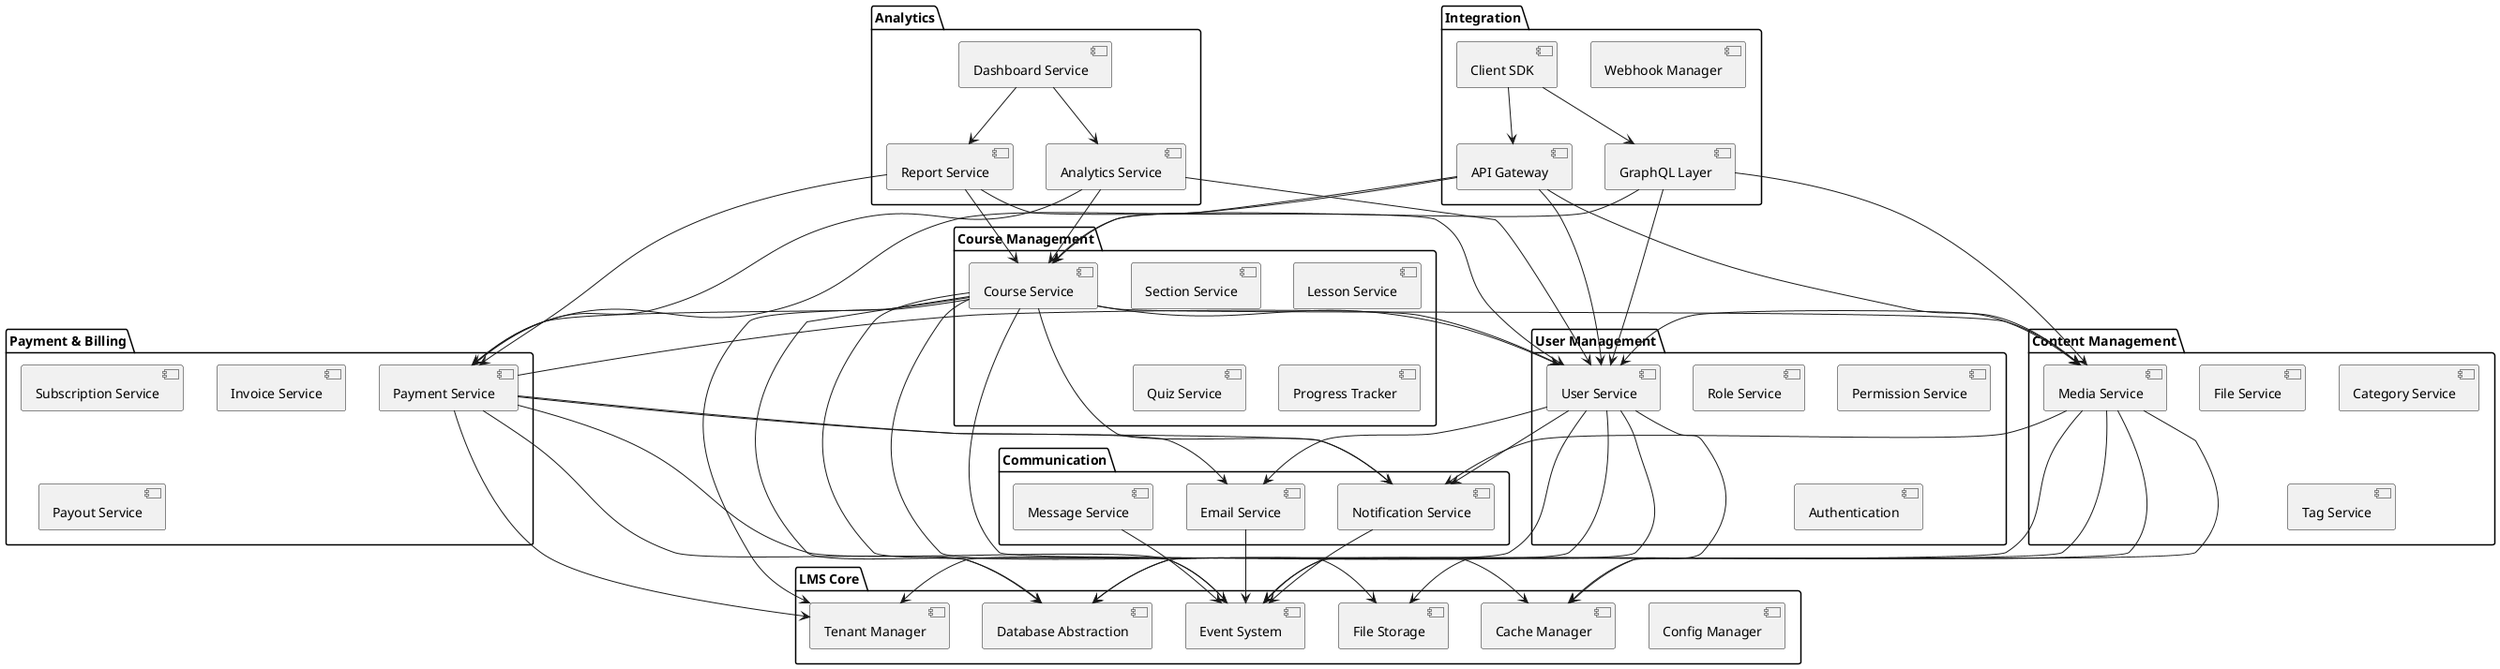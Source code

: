 @startuml Module Dependencies

' Core Module Components
package "LMS Core" {
    [Config Manager] as CFG
    [Database Abstraction] as DB
    [Event System] as EVT
    [Cache Manager] as CACHE
    [File Storage] as FS
    [Tenant Manager] as TM
}

' Feature Modules
package "Course Management" {
    [Course Service] as CS
    [Section Service] as SS
    [Lesson Service] as LS
    [Quiz Service] as QS
    [Progress Tracker] as PT
}

package "User Management" {
    [User Service] as US
    [Role Service] as RS
    [Permission Service] as PS
    [Authentication] as AUTH
}

package "Content Management" {
    [Media Service] as MS
    [File Service] as FSV
    [Category Service] as CATS
    [Tag Service] as TS
}

package "Payment & Billing" {
    [Payment Service] as PAY
    [Subscription Service] as SUB
    [Invoice Service] as INV
    [Payout Service] as POUT
}

package "Communication" {
    [Notification Service] as NS
    [Email Service] as ES
    [Message Service] as MSG
}

package "Analytics" {
    [Report Service] as REP
    [Analytics Service] as AS
    [Dashboard Service] as DS
}

' Integration Layer
package "Integration" {
    [API Gateway] as API
    [GraphQL Layer] as GQL
    [Webhook Manager] as WH
    [Client SDK] as SDK
}

' Dependencies
CS --> DB
CS --> EVT
CS --> CACHE
CS --> FS
CS --> TM

US --> DB
US --> EVT
US --> CACHE
US --> TM

MS --> DB
MS --> FS
MS --> EVT
MS --> CACHE

PAY --> DB
PAY --> EVT
PAY --> TM

NS --> EVT
ES --> EVT
MSG --> EVT

API --> CS
API --> US
API --> MS
API --> PAY

GQL --> CS
GQL --> US
GQL --> MS

SDK --> API
SDK --> GQL

' Feature Dependencies
CS --> US
CS --> MS
CS --> PAY
CS --> NS

US --> NS
US --> ES

MS --> US
MS --> NS

PAY --> US
PAY --> NS
PAY --> ES

' Analytics Dependencies
REP --> CS
REP --> US
REP --> PAY
AS --> CS
AS --> US
AS --> PAY
DS --> REP
DS --> AS

@enduml 